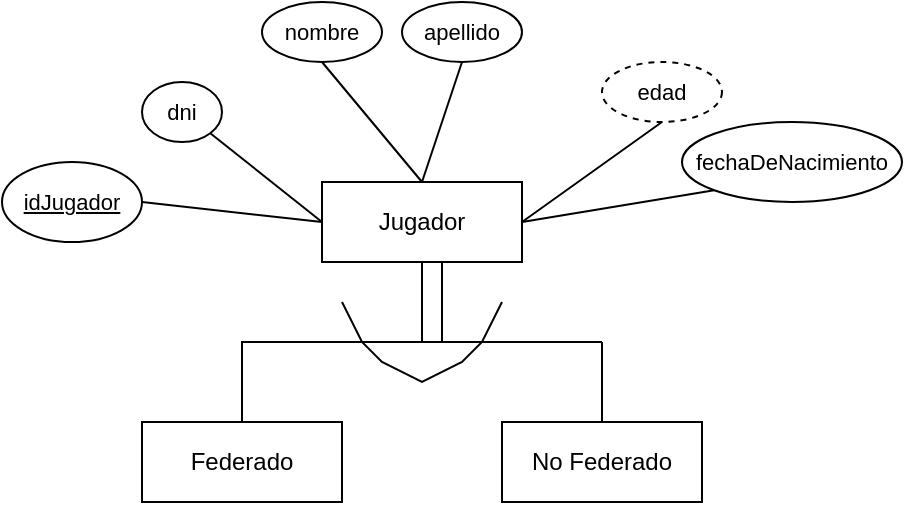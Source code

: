 <mxfile version="28.2.4">
  <diagram name="Página-1" id="o_vclZa8i1B72Egsuipd">
    <mxGraphModel dx="1932" dy="1642" grid="1" gridSize="10" guides="1" tooltips="1" connect="1" arrows="1" fold="1" page="1" pageScale="1" pageWidth="827" pageHeight="1169" math="0" shadow="0">
      <root>
        <mxCell id="0" />
        <mxCell id="1" parent="0" />
        <mxCell id="Htsk9jUAKjOqGIlY0f94-7" style="edgeStyle=none;shape=connector;rounded=0;orthogonalLoop=1;jettySize=auto;html=1;exitX=0.5;exitY=1;exitDx=0;exitDy=0;entryX=0.5;entryY=0;entryDx=0;entryDy=0;strokeColor=default;align=center;verticalAlign=middle;fontFamily=Helvetica;fontSize=11;fontColor=default;labelBackgroundColor=default;endArrow=none;" edge="1" parent="1" source="Htsk9jUAKjOqGIlY0f94-2" target="Htsk9jUAKjOqGIlY0f94-3">
          <mxGeometry relative="1" as="geometry">
            <Array as="points">
              <mxPoint x="150" y="60" />
              <mxPoint x="240" y="60" />
              <mxPoint x="60" y="60" />
            </Array>
          </mxGeometry>
        </mxCell>
        <mxCell id="Htsk9jUAKjOqGIlY0f94-2" value="Jugador" style="whiteSpace=wrap;html=1;align=center;" vertex="1" parent="1">
          <mxGeometry x="100" y="-20" width="100" height="40" as="geometry" />
        </mxCell>
        <mxCell id="Htsk9jUAKjOqGIlY0f94-3" value="Federado" style="whiteSpace=wrap;html=1;align=center;" vertex="1" parent="1">
          <mxGeometry x="10" y="100" width="100" height="40" as="geometry" />
        </mxCell>
        <mxCell id="Htsk9jUAKjOqGIlY0f94-9" style="edgeStyle=none;shape=connector;rounded=0;orthogonalLoop=1;jettySize=auto;html=1;exitX=0.5;exitY=0;exitDx=0;exitDy=0;strokeColor=default;align=center;verticalAlign=middle;fontFamily=Helvetica;fontSize=11;fontColor=default;labelBackgroundColor=default;endArrow=none;" edge="1" parent="1" source="Htsk9jUAKjOqGIlY0f94-4">
          <mxGeometry relative="1" as="geometry">
            <mxPoint x="240" y="60" as="targetPoint" />
          </mxGeometry>
        </mxCell>
        <mxCell id="Htsk9jUAKjOqGIlY0f94-4" value="No Federado" style="whiteSpace=wrap;html=1;align=center;" vertex="1" parent="1">
          <mxGeometry x="190" y="100" width="100" height="40" as="geometry" />
        </mxCell>
        <mxCell id="Htsk9jUAKjOqGIlY0f94-11" value="" style="endArrow=none;html=1;rounded=0;strokeColor=default;align=center;verticalAlign=middle;fontFamily=Helvetica;fontSize=11;fontColor=default;labelBackgroundColor=default;" edge="1" parent="1">
          <mxGeometry width="50" height="50" relative="1" as="geometry">
            <mxPoint x="110" y="40" as="sourcePoint" />
            <mxPoint x="190" y="40" as="targetPoint" />
            <Array as="points">
              <mxPoint x="120" y="60" />
              <mxPoint x="130" y="70" />
              <mxPoint x="150" y="80" />
              <mxPoint x="170" y="70" />
              <mxPoint x="180" y="60" />
            </Array>
          </mxGeometry>
        </mxCell>
        <mxCell id="Htsk9jUAKjOqGIlY0f94-12" value="" style="endArrow=none;html=1;rounded=0;strokeColor=default;align=center;verticalAlign=middle;fontFamily=Helvetica;fontSize=11;fontColor=default;labelBackgroundColor=default;" edge="1" parent="1">
          <mxGeometry width="50" height="50" relative="1" as="geometry">
            <mxPoint x="160" y="60" as="sourcePoint" />
            <mxPoint x="160" y="20" as="targetPoint" />
          </mxGeometry>
        </mxCell>
        <mxCell id="Htsk9jUAKjOqGIlY0f94-20" style="edgeStyle=none;shape=connector;rounded=0;orthogonalLoop=1;jettySize=auto;html=1;exitX=1;exitY=1;exitDx=0;exitDy=0;entryX=0;entryY=0.5;entryDx=0;entryDy=0;strokeColor=default;align=center;verticalAlign=middle;fontFamily=Helvetica;fontSize=11;fontColor=default;labelBackgroundColor=default;endArrow=none;" edge="1" parent="1" source="Htsk9jUAKjOqGIlY0f94-13" target="Htsk9jUAKjOqGIlY0f94-2">
          <mxGeometry relative="1" as="geometry" />
        </mxCell>
        <mxCell id="Htsk9jUAKjOqGIlY0f94-13" value="dni" style="ellipse;whiteSpace=wrap;html=1;align=center;fontFamily=Helvetica;fontSize=11;fontColor=default;labelBackgroundColor=default;" vertex="1" parent="1">
          <mxGeometry x="10" y="-70" width="40" height="30" as="geometry" />
        </mxCell>
        <mxCell id="Htsk9jUAKjOqGIlY0f94-22" style="edgeStyle=none;shape=connector;rounded=0;orthogonalLoop=1;jettySize=auto;html=1;exitX=0.5;exitY=1;exitDx=0;exitDy=0;entryX=0.5;entryY=0;entryDx=0;entryDy=0;strokeColor=default;align=center;verticalAlign=middle;fontFamily=Helvetica;fontSize=11;fontColor=default;labelBackgroundColor=default;endArrow=none;" edge="1" parent="1" source="Htsk9jUAKjOqGIlY0f94-14" target="Htsk9jUAKjOqGIlY0f94-2">
          <mxGeometry relative="1" as="geometry" />
        </mxCell>
        <mxCell id="Htsk9jUAKjOqGIlY0f94-14" value="nombre" style="ellipse;whiteSpace=wrap;html=1;align=center;fontFamily=Helvetica;fontSize=11;fontColor=default;labelBackgroundColor=default;" vertex="1" parent="1">
          <mxGeometry x="70" y="-110" width="60" height="30" as="geometry" />
        </mxCell>
        <mxCell id="Htsk9jUAKjOqGIlY0f94-23" style="edgeStyle=none;shape=connector;rounded=0;orthogonalLoop=1;jettySize=auto;html=1;exitX=0.5;exitY=1;exitDx=0;exitDy=0;entryX=0.5;entryY=0;entryDx=0;entryDy=0;strokeColor=default;align=center;verticalAlign=middle;fontFamily=Helvetica;fontSize=11;fontColor=default;labelBackgroundColor=default;endArrow=none;" edge="1" parent="1" source="Htsk9jUAKjOqGIlY0f94-15" target="Htsk9jUAKjOqGIlY0f94-2">
          <mxGeometry relative="1" as="geometry" />
        </mxCell>
        <mxCell id="Htsk9jUAKjOqGIlY0f94-15" value="apellido" style="ellipse;whiteSpace=wrap;html=1;align=center;fontFamily=Helvetica;fontSize=11;fontColor=default;labelBackgroundColor=default;" vertex="1" parent="1">
          <mxGeometry x="140" y="-110" width="60" height="30" as="geometry" />
        </mxCell>
        <mxCell id="Htsk9jUAKjOqGIlY0f94-24" style="edgeStyle=none;shape=connector;rounded=0;orthogonalLoop=1;jettySize=auto;html=1;exitX=0.5;exitY=1;exitDx=0;exitDy=0;entryX=1;entryY=0.5;entryDx=0;entryDy=0;strokeColor=default;align=center;verticalAlign=middle;fontFamily=Helvetica;fontSize=11;fontColor=default;labelBackgroundColor=default;endArrow=none;" edge="1" parent="1" source="Htsk9jUAKjOqGIlY0f94-16" target="Htsk9jUAKjOqGIlY0f94-2">
          <mxGeometry relative="1" as="geometry" />
        </mxCell>
        <mxCell id="Htsk9jUAKjOqGIlY0f94-16" value="edad" style="ellipse;whiteSpace=wrap;html=1;align=center;dashed=1;fontFamily=Helvetica;fontSize=11;fontColor=default;labelBackgroundColor=default;" vertex="1" parent="1">
          <mxGeometry x="240" y="-80" width="60" height="30" as="geometry" />
        </mxCell>
        <mxCell id="Htsk9jUAKjOqGIlY0f94-25" style="edgeStyle=none;shape=connector;rounded=0;orthogonalLoop=1;jettySize=auto;html=1;exitX=0;exitY=1;exitDx=0;exitDy=0;entryX=1;entryY=0.5;entryDx=0;entryDy=0;strokeColor=default;align=center;verticalAlign=middle;fontFamily=Helvetica;fontSize=11;fontColor=default;labelBackgroundColor=default;endArrow=none;" edge="1" parent="1" source="Htsk9jUAKjOqGIlY0f94-17" target="Htsk9jUAKjOqGIlY0f94-2">
          <mxGeometry relative="1" as="geometry" />
        </mxCell>
        <mxCell id="Htsk9jUAKjOqGIlY0f94-17" value="fechaDeNacimiento" style="ellipse;whiteSpace=wrap;html=1;align=center;fontFamily=Helvetica;fontSize=11;fontColor=default;labelBackgroundColor=default;" vertex="1" parent="1">
          <mxGeometry x="280" y="-50" width="110" height="40" as="geometry" />
        </mxCell>
        <mxCell id="Htsk9jUAKjOqGIlY0f94-19" style="edgeStyle=none;shape=connector;rounded=0;orthogonalLoop=1;jettySize=auto;html=1;exitX=1;exitY=0.5;exitDx=0;exitDy=0;entryX=0;entryY=0.5;entryDx=0;entryDy=0;strokeColor=default;align=center;verticalAlign=middle;fontFamily=Helvetica;fontSize=11;fontColor=default;labelBackgroundColor=default;endArrow=none;" edge="1" parent="1" source="Htsk9jUAKjOqGIlY0f94-18" target="Htsk9jUAKjOqGIlY0f94-2">
          <mxGeometry relative="1" as="geometry" />
        </mxCell>
        <mxCell id="Htsk9jUAKjOqGIlY0f94-18" value="idJugador" style="ellipse;whiteSpace=wrap;html=1;align=center;fontStyle=4;fontFamily=Helvetica;fontSize=11;fontColor=default;labelBackgroundColor=default;" vertex="1" parent="1">
          <mxGeometry x="-60" y="-30" width="70" height="40" as="geometry" />
        </mxCell>
      </root>
    </mxGraphModel>
  </diagram>
</mxfile>
